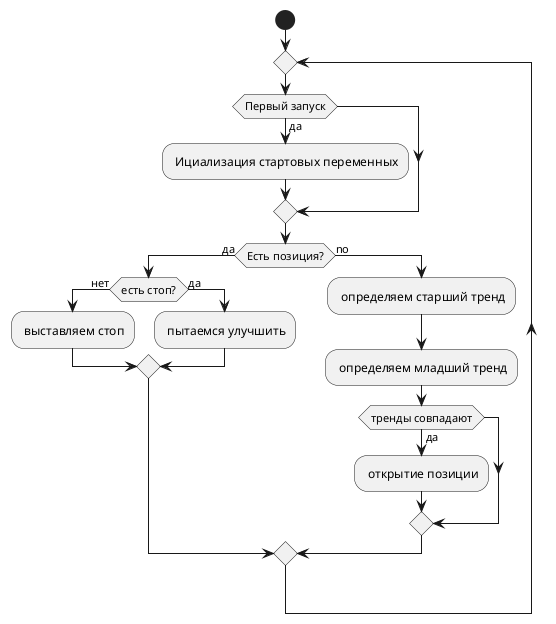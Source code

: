 @startuml Trend

start

repeat

if (Первый запуск) then (да)
    : Ициализация стартовых переменных;
endif

if (Есть позиция?) then (да)
    
    if (есть стоп?) then (нет)
        : выставляем стоп;
    else (да)
        : пытаемся улучшить;
    endif

else (no)
    : определяем старший тренд;
    : определяем младший тренд;

    if (тренды совпадают) then (да)
        : открытие позиции;
    endif
    
endif

@enduml
